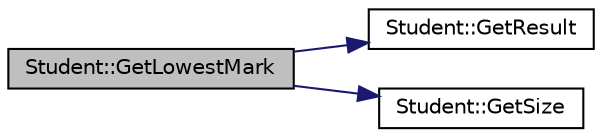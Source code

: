 digraph G
{
  edge [fontname="Helvetica",fontsize=10,labelfontname="Helvetica",labelfontsize=10];
  node [fontname="Helvetica",fontsize=10,shape=record];
  rankdir=LR;
  Node1 [label="Student::GetLowestMark",height=0.2,width=0.4,color="black", fillcolor="grey75", style="filled" fontcolor="black"];
  Node1 -> Node2 [color="midnightblue",fontsize=10,style="solid",fontname="Helvetica"];
  Node2 [label="Student::GetResult",height=0.2,width=0.4,color="black", fillcolor="white", style="filled",URL="$class_student.html#4f3a80e8936d5f18b9b8b564f6412bc0",tooltip="Gets the Result."];
  Node1 -> Node3 [color="midnightblue",fontsize=10,style="solid",fontname="Helvetica"];
  Node3 [label="Student::GetSize",height=0.2,width=0.4,color="black", fillcolor="white", style="filled",URL="$class_student.html#105dc2ff62873b83d32edea845cdfa4b",tooltip="Returns the amount of initialised object in the vector."];
}
